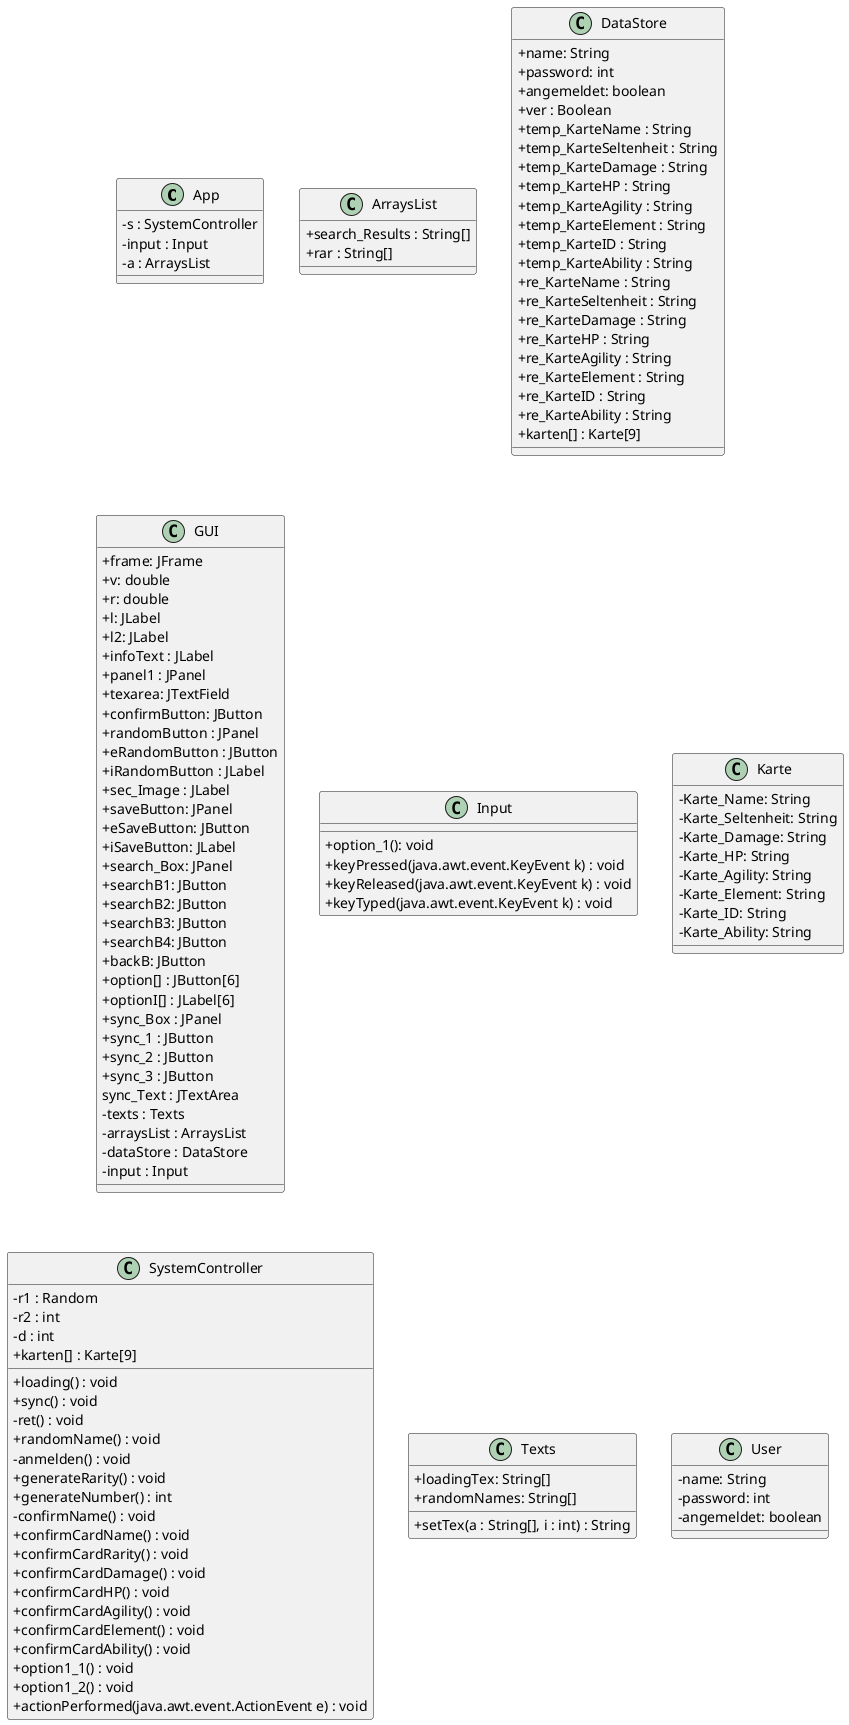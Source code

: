 @startuml
skinparam classAttributeIconSize 0

class App{
 -s : SystemController
 -input : Input
 -a : ArraysList
}



class ArraysList{
+search_Results : String[]
+rar : String[]
 }
 
 class DataStore{
 +name: String
 +password: int
 +angemeldet: boolean
 +ver : Boolean
 +temp_KarteName : String
 +temp_KarteSeltenheit : String
 +temp_KarteDamage : String
 +temp_KarteHP : String
 +temp_KarteAgility : String
 +temp_KarteElement : String
 +temp_KarteID : String
 +temp_KarteAbility : String    
 +re_KarteName : String
 +re_KarteSeltenheit : String
 +re_KarteDamage : String
 +re_KarteHP : String
 +re_KarteAgility : String
 +re_KarteElement : String
 +re_KarteID : String
 +re_KarteAbility : String
 +karten[] : Karte[9]
}





class GUI{
 +frame: JFrame
 +v: double
 +r: double
 +l: JLabel
 +l2: JLabel
 +infoText : JLabel
 +panel1 : JPanel
 +texarea: JTextField
 +confirmButton: JButton
 +randomButton : JPanel
 +eRandomButton : JButton
 +iRandomButton : JLabel
 +sec_Image : JLabel
 +saveButton: JPanel
 +eSaveButton: JButton
 +iSaveButton: JLabel
 +search_Box: JPanel
 +searchB1: JButton
 +searchB2: JButton
 +searchB3: JButton
 +searchB4: JButton
 +backB: JButton
 +option[] : JButton[6]
 +optionI[] : JLabel[6]
 +sync_Box : JPanel
 +sync_1 : JButton
 +sync_2 : JButton
 +sync_3 : JButton
 sync_Text : JTextArea
 -texts : Texts
 -arraysList : ArraysList
 -dataStore : DataStore
 -input : Input

}


class Input{
 +option_1(): void
 +keyPressed(java.awt.event.KeyEvent k) : void
 +keyReleased(java.awt.event.KeyEvent k) : void
 +keyTyped(java.awt.event.KeyEvent k) : void
}

class Karte{
 -Karte_Name: String
 -Karte_Seltenheit: String
 -Karte_Damage: String
 -Karte_HP: String
 -Karte_Agility: String
 -Karte_Element: String
 -Karte_ID: String
 -Karte_Ability: String

}

class SystemController{
-r1 : Random
-r2 : int
-d : int
 +karten[] : Karte[9]
 +loading() : void
 +sync() : void
 -ret() : void
 +randomName() : void
 -anmelden() : void
 +generateRarity() : void
 +generateNumber() : int
 -confirmName() : void
 +confirmCardName() : void
 +confirmCardRarity() : void
 +confirmCardDamage() : void
 +confirmCardHP() : void
 +confirmCardAgility() : void
 +confirmCardElement() : void
 +confirmCardAbility() : void
 +option1_1() : void
 +option1_2() : void
 +actionPerformed(java.awt.event.ActionEvent e) : void
}


class Texts{
+loadingTex: String[]
+randomNames: String[]
+setTex(a : String[], i : int) : String
}

class User{
 -name: String
 -password: int
 -angemeldet: boolean
}



@enduml
